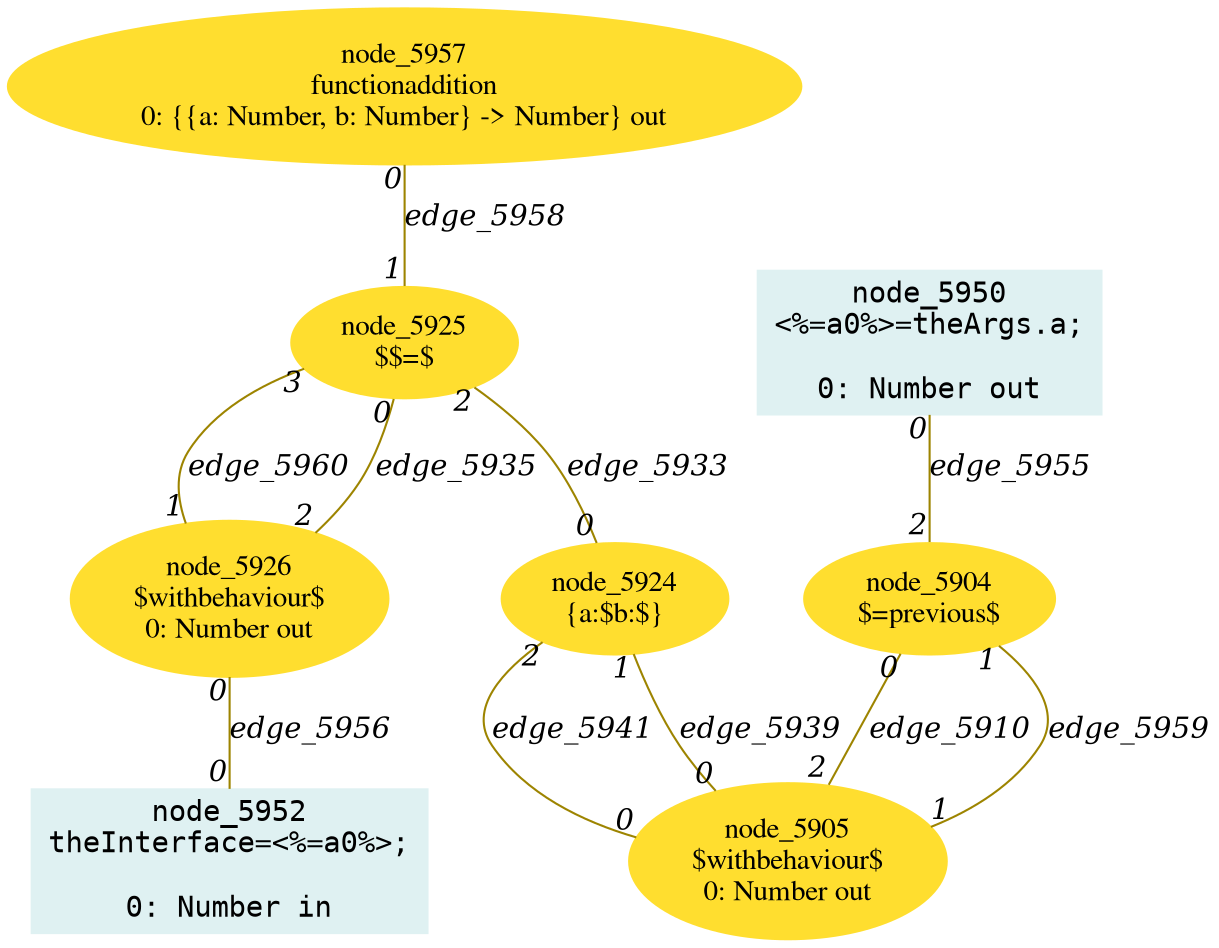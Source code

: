 digraph g{node_5904 [shape="ellipse", style="filled", color="#ffde2f", fontname="Times", label="node_5904
$=previous$
" ]
node_5905 [shape="ellipse", style="filled", color="#ffde2f", fontname="Times", label="node_5905
$withbehaviour$
0: Number out" ]
node_5924 [shape="ellipse", style="filled", color="#ffde2f", fontname="Times", label="node_5924
{a:$b:$}
" ]
node_5925 [shape="ellipse", style="filled", color="#ffde2f", fontname="Times", label="node_5925
$$=$
" ]
node_5926 [shape="ellipse", style="filled", color="#ffde2f", fontname="Times", label="node_5926
$withbehaviour$
0: Number out" ]
node_5950 [shape="box", style="filled", color="#dff1f2", fontname="Courier", label="node_5950
<%=a0%>=theArgs.a;

0: Number out" ]
node_5952 [shape="box", style="filled", color="#dff1f2", fontname="Courier", label="node_5952
theInterface=<%=a0%>;

0: Number in" ]
node_5957 [shape="ellipse", style="filled", color="#ffde2f", fontname="Times", label="node_5957
functionaddition
0: {{a: Number, b: Number} -> Number} out" ]
node_5905 -> node_5904 [dir=none, arrowHead=none, fontname="Times-Italic", arrowsize=1, color="#9d8400", label="edge_5910",  headlabel="0", taillabel="2" ]
node_5925 -> node_5924 [dir=none, arrowHead=none, fontname="Times-Italic", arrowsize=1, color="#9d8400", label="edge_5933",  headlabel="0", taillabel="2" ]
node_5926 -> node_5925 [dir=none, arrowHead=none, fontname="Times-Italic", arrowsize=1, color="#9d8400", label="edge_5935",  headlabel="0", taillabel="2" ]
node_5924 -> node_5905 [dir=none, arrowHead=none, fontname="Times-Italic", arrowsize=1, color="#9d8400", label="edge_5939",  headlabel="0", taillabel="1" ]
node_5924 -> node_5905 [dir=none, arrowHead=none, fontname="Times-Italic", arrowsize=1, color="#9d8400", label="edge_5941",  headlabel="0", taillabel="2" ]
node_5950 -> node_5904 [dir=none, arrowHead=none, fontname="Times-Italic", arrowsize=1, color="#9d8400", label="edge_5955",  headlabel="2", taillabel="0" ]
node_5926 -> node_5952 [dir=none, arrowHead=none, fontname="Times-Italic", arrowsize=1, color="#9d8400", label="edge_5956",  headlabel="0", taillabel="0" ]
node_5957 -> node_5925 [dir=none, arrowHead=none, fontname="Times-Italic", arrowsize=1, color="#9d8400", label="edge_5958",  headlabel="1", taillabel="0" ]
node_5904 -> node_5905 [dir=none, arrowHead=none, fontname="Times-Italic", arrowsize=1, color="#9d8400", label="edge_5959",  headlabel="1", taillabel="1" ]
node_5925 -> node_5926 [dir=none, arrowHead=none, fontname="Times-Italic", arrowsize=1, color="#9d8400", label="edge_5960",  headlabel="1", taillabel="3" ]
}